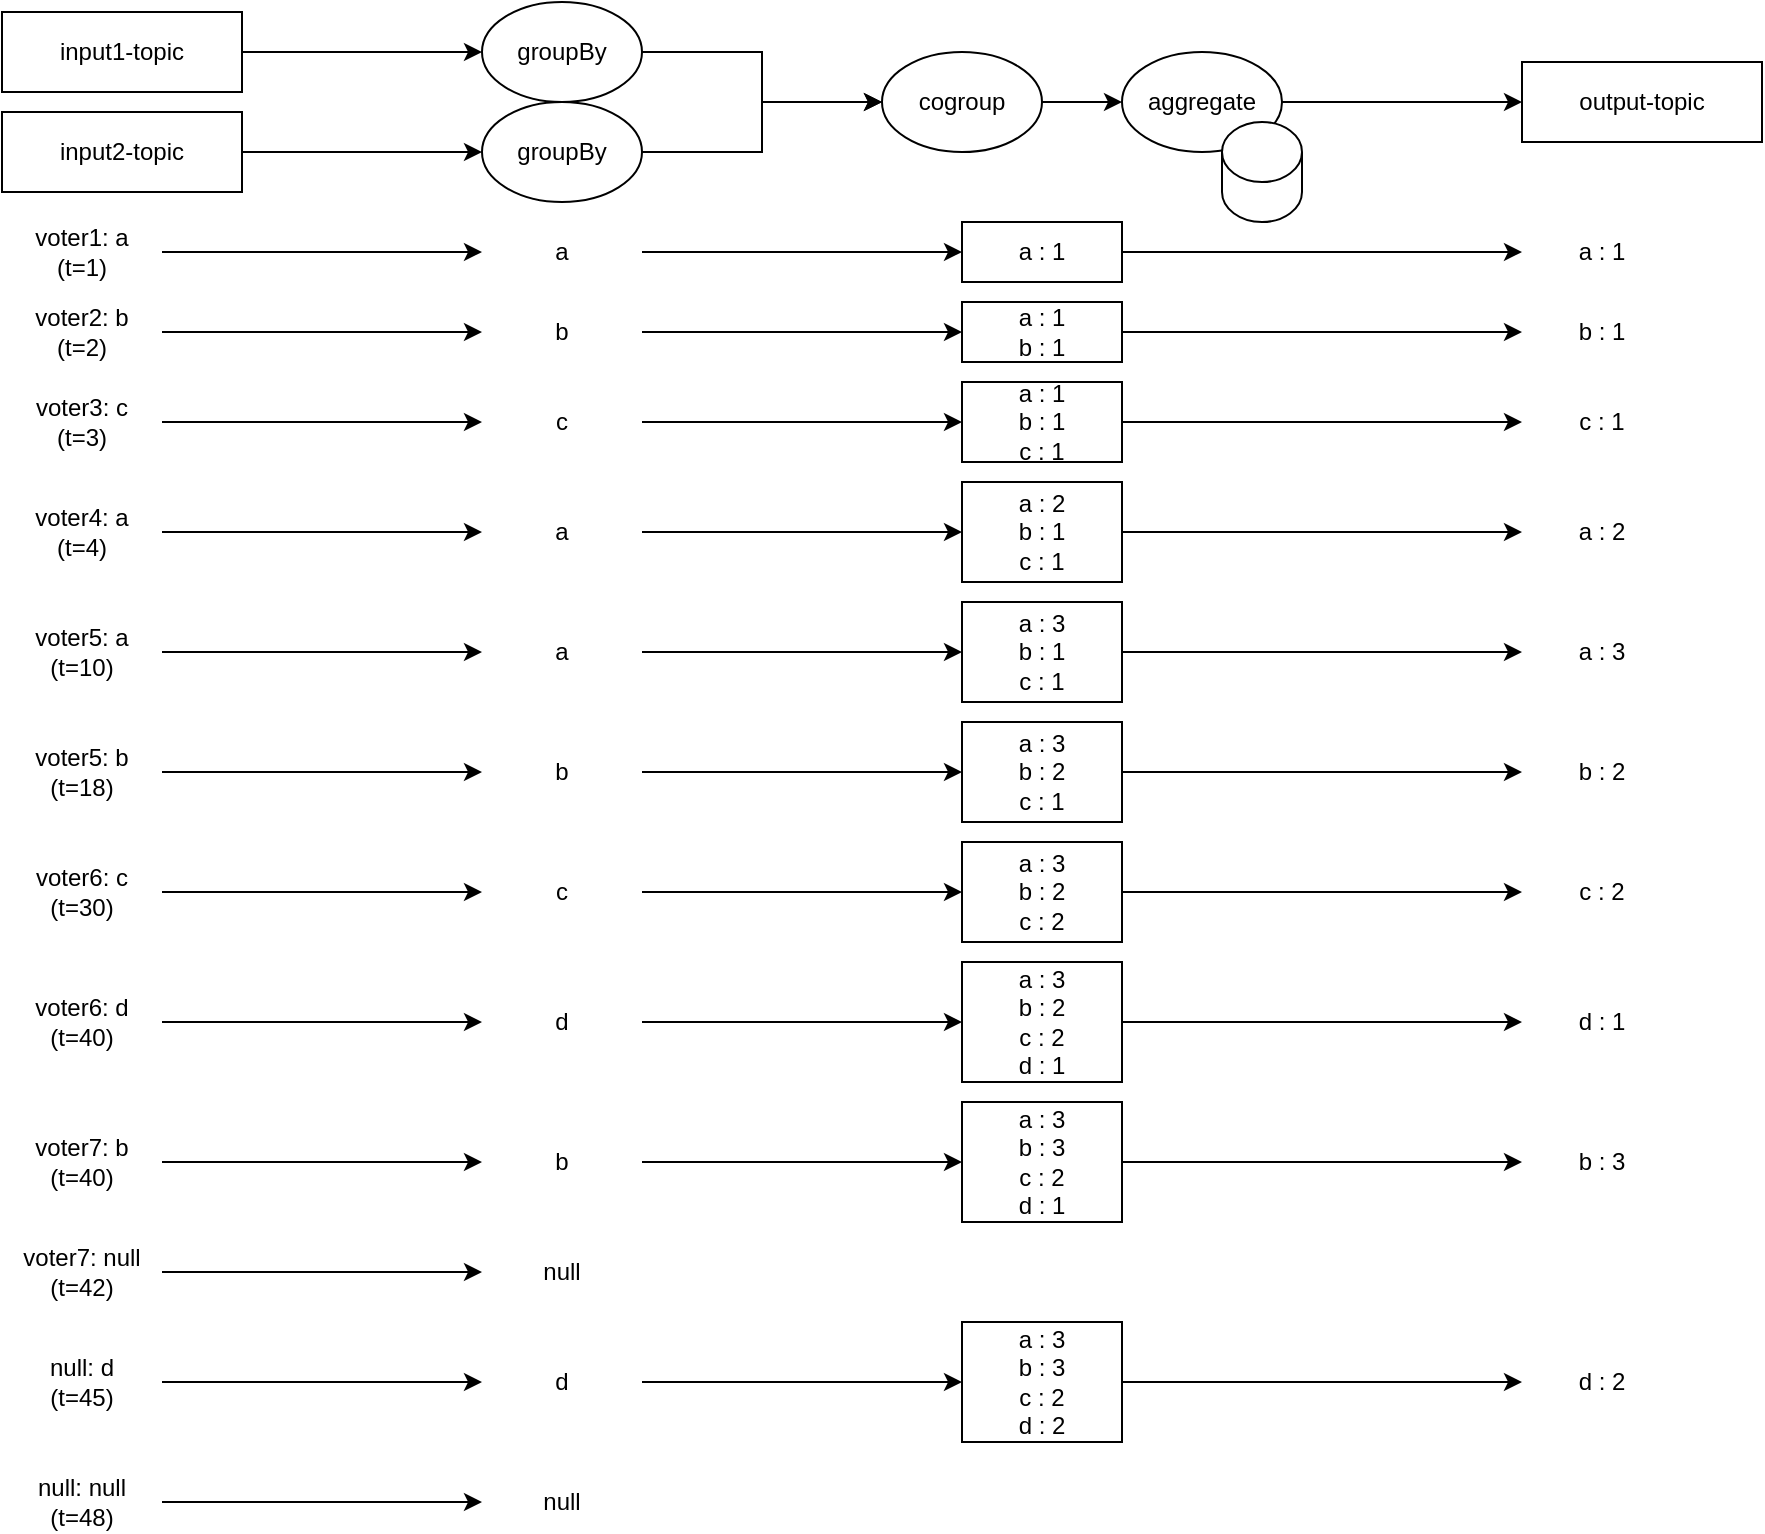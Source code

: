 <mxfile version="24.7.17">
  <diagram name="페이지-1" id="8g5Zn0wMJFjncriXSSx3">
    <mxGraphModel dx="524" dy="995" grid="1" gridSize="10" guides="1" tooltips="1" connect="1" arrows="1" fold="1" page="1" pageScale="1" pageWidth="1169" pageHeight="827" math="0" shadow="0">
      <root>
        <mxCell id="0" />
        <mxCell id="1" parent="0" />
        <mxCell id="Aqq_Bgm-5_LAsRGmrGGg-91" style="edgeStyle=orthogonalEdgeStyle;rounded=0;orthogonalLoop=1;jettySize=auto;html=1;entryX=0;entryY=0.5;entryDx=0;entryDy=0;" edge="1" parent="1" source="Aqq_Bgm-5_LAsRGmrGGg-92" target="Aqq_Bgm-5_LAsRGmrGGg-178">
          <mxGeometry relative="1" as="geometry" />
        </mxCell>
        <mxCell id="Aqq_Bgm-5_LAsRGmrGGg-92" value="&lt;div&gt;&lt;font&gt;input1-topic&lt;/font&gt;&lt;/div&gt;" style="rounded=0;whiteSpace=wrap;html=1;strokeColor=#000000;fontColor=#000000;" vertex="1" parent="1">
          <mxGeometry x="90" y="145" width="120" height="40" as="geometry" />
        </mxCell>
        <mxCell id="Aqq_Bgm-5_LAsRGmrGGg-93" style="edgeStyle=orthogonalEdgeStyle;rounded=0;orthogonalLoop=1;jettySize=auto;html=1;entryX=0;entryY=0.5;entryDx=0;entryDy=0;" edge="1" parent="1" source="Aqq_Bgm-5_LAsRGmrGGg-94" target="Aqq_Bgm-5_LAsRGmrGGg-180">
          <mxGeometry relative="1" as="geometry" />
        </mxCell>
        <mxCell id="Aqq_Bgm-5_LAsRGmrGGg-94" value="&lt;font&gt;groupBy&lt;/font&gt;" style="ellipse;whiteSpace=wrap;html=1;strokeColor=#000000;fontColor=#000000;" vertex="1" parent="1">
          <mxGeometry x="330" y="190" width="80" height="50" as="geometry" />
        </mxCell>
        <mxCell id="Aqq_Bgm-5_LAsRGmrGGg-95" style="edgeStyle=orthogonalEdgeStyle;rounded=0;orthogonalLoop=1;jettySize=auto;html=1;entryX=0;entryY=0.5;entryDx=0;entryDy=0;" edge="1" parent="1" source="Aqq_Bgm-5_LAsRGmrGGg-96" target="Aqq_Bgm-5_LAsRGmrGGg-98">
          <mxGeometry relative="1" as="geometry" />
        </mxCell>
        <mxCell id="Aqq_Bgm-5_LAsRGmrGGg-96" value="&lt;font&gt;aggregate&lt;/font&gt;" style="ellipse;whiteSpace=wrap;html=1;strokeColor=#000000;fontColor=#000000;" vertex="1" parent="1">
          <mxGeometry x="650" y="165" width="80" height="50" as="geometry" />
        </mxCell>
        <mxCell id="Aqq_Bgm-5_LAsRGmrGGg-97" value="" style="shape=cylinder3;whiteSpace=wrap;html=1;boundedLbl=1;backgroundOutline=1;size=15;" vertex="1" parent="1">
          <mxGeometry x="700" y="200" width="40" height="50" as="geometry" />
        </mxCell>
        <mxCell id="Aqq_Bgm-5_LAsRGmrGGg-98" value="&lt;div&gt;&lt;font&gt;output-topic&lt;/font&gt;&lt;/div&gt;" style="rounded=0;whiteSpace=wrap;html=1;strokeColor=#000000;fontColor=#000000;" vertex="1" parent="1">
          <mxGeometry x="850" y="170" width="120" height="40" as="geometry" />
        </mxCell>
        <mxCell id="Aqq_Bgm-5_LAsRGmrGGg-99" style="edgeStyle=orthogonalEdgeStyle;rounded=0;orthogonalLoop=1;jettySize=auto;html=1;entryX=0;entryY=0.5;entryDx=0;entryDy=0;" edge="1" parent="1" source="Aqq_Bgm-5_LAsRGmrGGg-100" target="Aqq_Bgm-5_LAsRGmrGGg-102">
          <mxGeometry relative="1" as="geometry" />
        </mxCell>
        <mxCell id="Aqq_Bgm-5_LAsRGmrGGg-100" value="voter1: a&lt;div&gt;(t=1)&lt;/div&gt;" style="text;html=1;align=center;verticalAlign=middle;whiteSpace=wrap;rounded=0;fontColor=#000000;" vertex="1" parent="1">
          <mxGeometry x="90" y="250" width="80" height="30" as="geometry" />
        </mxCell>
        <mxCell id="Aqq_Bgm-5_LAsRGmrGGg-101" style="edgeStyle=orthogonalEdgeStyle;rounded=0;orthogonalLoop=1;jettySize=auto;html=1;" edge="1" parent="1" source="Aqq_Bgm-5_LAsRGmrGGg-102" target="Aqq_Bgm-5_LAsRGmrGGg-104">
          <mxGeometry relative="1" as="geometry" />
        </mxCell>
        <mxCell id="Aqq_Bgm-5_LAsRGmrGGg-102" value="a" style="text;html=1;align=center;verticalAlign=middle;whiteSpace=wrap;rounded=0;fontColor=#000000;" vertex="1" parent="1">
          <mxGeometry x="330" y="250" width="80" height="30" as="geometry" />
        </mxCell>
        <mxCell id="Aqq_Bgm-5_LAsRGmrGGg-103" style="edgeStyle=orthogonalEdgeStyle;rounded=0;orthogonalLoop=1;jettySize=auto;html=1;entryX=0;entryY=0.5;entryDx=0;entryDy=0;" edge="1" parent="1" source="Aqq_Bgm-5_LAsRGmrGGg-104" target="Aqq_Bgm-5_LAsRGmrGGg-105">
          <mxGeometry relative="1" as="geometry" />
        </mxCell>
        <mxCell id="Aqq_Bgm-5_LAsRGmrGGg-104" value="a : 1" style="text;html=1;align=center;verticalAlign=middle;whiteSpace=wrap;rounded=0;fontColor=#000000;strokeColor=default;" vertex="1" parent="1">
          <mxGeometry x="570" y="250" width="80" height="30" as="geometry" />
        </mxCell>
        <mxCell id="Aqq_Bgm-5_LAsRGmrGGg-105" value="a : 1" style="text;html=1;align=center;verticalAlign=middle;whiteSpace=wrap;rounded=0;fontColor=#000000;" vertex="1" parent="1">
          <mxGeometry x="850" y="250" width="80" height="30" as="geometry" />
        </mxCell>
        <mxCell id="Aqq_Bgm-5_LAsRGmrGGg-106" style="edgeStyle=orthogonalEdgeStyle;rounded=0;orthogonalLoop=1;jettySize=auto;html=1;entryX=0;entryY=0.5;entryDx=0;entryDy=0;" edge="1" parent="1" source="Aqq_Bgm-5_LAsRGmrGGg-107" target="Aqq_Bgm-5_LAsRGmrGGg-109">
          <mxGeometry relative="1" as="geometry" />
        </mxCell>
        <mxCell id="Aqq_Bgm-5_LAsRGmrGGg-107" value="voter2: b&lt;div&gt;(t=2)&lt;/div&gt;" style="text;html=1;align=center;verticalAlign=middle;whiteSpace=wrap;rounded=0;fontColor=#000000;" vertex="1" parent="1">
          <mxGeometry x="90" y="290" width="80" height="30" as="geometry" />
        </mxCell>
        <mxCell id="Aqq_Bgm-5_LAsRGmrGGg-108" style="edgeStyle=orthogonalEdgeStyle;rounded=0;orthogonalLoop=1;jettySize=auto;html=1;" edge="1" parent="1" source="Aqq_Bgm-5_LAsRGmrGGg-109" target="Aqq_Bgm-5_LAsRGmrGGg-111">
          <mxGeometry relative="1" as="geometry" />
        </mxCell>
        <mxCell id="Aqq_Bgm-5_LAsRGmrGGg-109" value="b" style="text;html=1;align=center;verticalAlign=middle;whiteSpace=wrap;rounded=0;fontColor=#000000;" vertex="1" parent="1">
          <mxGeometry x="330" y="290" width="80" height="30" as="geometry" />
        </mxCell>
        <mxCell id="Aqq_Bgm-5_LAsRGmrGGg-110" style="edgeStyle=orthogonalEdgeStyle;rounded=0;orthogonalLoop=1;jettySize=auto;html=1;entryX=0;entryY=0.5;entryDx=0;entryDy=0;" edge="1" parent="1" source="Aqq_Bgm-5_LAsRGmrGGg-111" target="Aqq_Bgm-5_LAsRGmrGGg-112">
          <mxGeometry relative="1" as="geometry" />
        </mxCell>
        <mxCell id="Aqq_Bgm-5_LAsRGmrGGg-111" value="a : 1&lt;div&gt;b : 1&lt;/div&gt;" style="text;html=1;align=center;verticalAlign=middle;whiteSpace=wrap;rounded=0;fontColor=#000000;strokeColor=default;" vertex="1" parent="1">
          <mxGeometry x="570" y="290" width="80" height="30" as="geometry" />
        </mxCell>
        <mxCell id="Aqq_Bgm-5_LAsRGmrGGg-112" value="b : 1" style="text;html=1;align=center;verticalAlign=middle;whiteSpace=wrap;rounded=0;fontColor=#000000;" vertex="1" parent="1">
          <mxGeometry x="850" y="290" width="80" height="30" as="geometry" />
        </mxCell>
        <mxCell id="Aqq_Bgm-5_LAsRGmrGGg-113" style="edgeStyle=orthogonalEdgeStyle;rounded=0;orthogonalLoop=1;jettySize=auto;html=1;entryX=0;entryY=0.5;entryDx=0;entryDy=0;" edge="1" parent="1" source="Aqq_Bgm-5_LAsRGmrGGg-114" target="Aqq_Bgm-5_LAsRGmrGGg-116">
          <mxGeometry relative="1" as="geometry" />
        </mxCell>
        <mxCell id="Aqq_Bgm-5_LAsRGmrGGg-114" value="voter3: c&lt;div&gt;(t=3)&lt;/div&gt;" style="text;html=1;align=center;verticalAlign=middle;whiteSpace=wrap;rounded=0;fontColor=#000000;" vertex="1" parent="1">
          <mxGeometry x="90" y="335" width="80" height="30" as="geometry" />
        </mxCell>
        <mxCell id="Aqq_Bgm-5_LAsRGmrGGg-115" style="edgeStyle=orthogonalEdgeStyle;rounded=0;orthogonalLoop=1;jettySize=auto;html=1;" edge="1" parent="1" source="Aqq_Bgm-5_LAsRGmrGGg-116" target="Aqq_Bgm-5_LAsRGmrGGg-118">
          <mxGeometry relative="1" as="geometry" />
        </mxCell>
        <mxCell id="Aqq_Bgm-5_LAsRGmrGGg-116" value="c" style="text;html=1;align=center;verticalAlign=middle;whiteSpace=wrap;rounded=0;fontColor=#000000;" vertex="1" parent="1">
          <mxGeometry x="330" y="335" width="80" height="30" as="geometry" />
        </mxCell>
        <mxCell id="Aqq_Bgm-5_LAsRGmrGGg-117" style="edgeStyle=orthogonalEdgeStyle;rounded=0;orthogonalLoop=1;jettySize=auto;html=1;entryX=0;entryY=0.5;entryDx=0;entryDy=0;" edge="1" parent="1" source="Aqq_Bgm-5_LAsRGmrGGg-118" target="Aqq_Bgm-5_LAsRGmrGGg-119">
          <mxGeometry relative="1" as="geometry" />
        </mxCell>
        <mxCell id="Aqq_Bgm-5_LAsRGmrGGg-118" value="a : 1&lt;div&gt;b : 1&lt;/div&gt;&lt;div&gt;c : 1&lt;/div&gt;" style="text;html=1;align=center;verticalAlign=middle;whiteSpace=wrap;rounded=0;fontColor=#000000;strokeColor=default;" vertex="1" parent="1">
          <mxGeometry x="570" y="330" width="80" height="40" as="geometry" />
        </mxCell>
        <mxCell id="Aqq_Bgm-5_LAsRGmrGGg-119" value="c : 1" style="text;html=1;align=center;verticalAlign=middle;whiteSpace=wrap;rounded=0;fontColor=#000000;" vertex="1" parent="1">
          <mxGeometry x="850" y="335" width="80" height="30" as="geometry" />
        </mxCell>
        <mxCell id="Aqq_Bgm-5_LAsRGmrGGg-120" style="edgeStyle=orthogonalEdgeStyle;rounded=0;orthogonalLoop=1;jettySize=auto;html=1;entryX=0;entryY=0.5;entryDx=0;entryDy=0;" edge="1" parent="1" source="Aqq_Bgm-5_LAsRGmrGGg-121" target="Aqq_Bgm-5_LAsRGmrGGg-123">
          <mxGeometry relative="1" as="geometry" />
        </mxCell>
        <mxCell id="Aqq_Bgm-5_LAsRGmrGGg-121" value="voter4: a&lt;div&gt;(t=4)&lt;/div&gt;" style="text;html=1;align=center;verticalAlign=middle;whiteSpace=wrap;rounded=0;fontColor=#000000;" vertex="1" parent="1">
          <mxGeometry x="90" y="390" width="80" height="30" as="geometry" />
        </mxCell>
        <mxCell id="Aqq_Bgm-5_LAsRGmrGGg-122" style="edgeStyle=orthogonalEdgeStyle;rounded=0;orthogonalLoop=1;jettySize=auto;html=1;" edge="1" parent="1" source="Aqq_Bgm-5_LAsRGmrGGg-123" target="Aqq_Bgm-5_LAsRGmrGGg-125">
          <mxGeometry relative="1" as="geometry" />
        </mxCell>
        <mxCell id="Aqq_Bgm-5_LAsRGmrGGg-123" value="a" style="text;html=1;align=center;verticalAlign=middle;whiteSpace=wrap;rounded=0;fontColor=#000000;" vertex="1" parent="1">
          <mxGeometry x="330" y="390" width="80" height="30" as="geometry" />
        </mxCell>
        <mxCell id="Aqq_Bgm-5_LAsRGmrGGg-124" style="edgeStyle=orthogonalEdgeStyle;rounded=0;orthogonalLoop=1;jettySize=auto;html=1;entryX=0;entryY=0.5;entryDx=0;entryDy=0;" edge="1" parent="1" source="Aqq_Bgm-5_LAsRGmrGGg-125" target="Aqq_Bgm-5_LAsRGmrGGg-126">
          <mxGeometry relative="1" as="geometry" />
        </mxCell>
        <mxCell id="Aqq_Bgm-5_LAsRGmrGGg-125" value="a : 2&lt;div&gt;b : 1&lt;/div&gt;&lt;div&gt;c : 1&lt;/div&gt;" style="text;html=1;align=center;verticalAlign=middle;whiteSpace=wrap;rounded=0;fontColor=#000000;strokeColor=default;" vertex="1" parent="1">
          <mxGeometry x="570" y="380" width="80" height="50" as="geometry" />
        </mxCell>
        <mxCell id="Aqq_Bgm-5_LAsRGmrGGg-126" value="a : 2" style="text;html=1;align=center;verticalAlign=middle;whiteSpace=wrap;rounded=0;fontColor=#000000;" vertex="1" parent="1">
          <mxGeometry x="850" y="390" width="80" height="30" as="geometry" />
        </mxCell>
        <mxCell id="Aqq_Bgm-5_LAsRGmrGGg-127" style="edgeStyle=orthogonalEdgeStyle;rounded=0;orthogonalLoop=1;jettySize=auto;html=1;entryX=0;entryY=0.5;entryDx=0;entryDy=0;" edge="1" parent="1" source="Aqq_Bgm-5_LAsRGmrGGg-128" target="Aqq_Bgm-5_LAsRGmrGGg-130">
          <mxGeometry relative="1" as="geometry" />
        </mxCell>
        <mxCell id="Aqq_Bgm-5_LAsRGmrGGg-128" value="voter5: a&lt;div&gt;(t=10)&lt;/div&gt;" style="text;html=1;align=center;verticalAlign=middle;whiteSpace=wrap;rounded=0;fontColor=#000000;" vertex="1" parent="1">
          <mxGeometry x="90" y="450" width="80" height="30" as="geometry" />
        </mxCell>
        <mxCell id="Aqq_Bgm-5_LAsRGmrGGg-129" style="edgeStyle=orthogonalEdgeStyle;rounded=0;orthogonalLoop=1;jettySize=auto;html=1;" edge="1" parent="1" source="Aqq_Bgm-5_LAsRGmrGGg-130" target="Aqq_Bgm-5_LAsRGmrGGg-132">
          <mxGeometry relative="1" as="geometry" />
        </mxCell>
        <mxCell id="Aqq_Bgm-5_LAsRGmrGGg-130" value="a" style="text;html=1;align=center;verticalAlign=middle;whiteSpace=wrap;rounded=0;fontColor=#000000;" vertex="1" parent="1">
          <mxGeometry x="330" y="450" width="80" height="30" as="geometry" />
        </mxCell>
        <mxCell id="Aqq_Bgm-5_LAsRGmrGGg-131" style="edgeStyle=orthogonalEdgeStyle;rounded=0;orthogonalLoop=1;jettySize=auto;html=1;entryX=0;entryY=0.5;entryDx=0;entryDy=0;" edge="1" parent="1" source="Aqq_Bgm-5_LAsRGmrGGg-132" target="Aqq_Bgm-5_LAsRGmrGGg-133">
          <mxGeometry relative="1" as="geometry" />
        </mxCell>
        <mxCell id="Aqq_Bgm-5_LAsRGmrGGg-132" value="a : 3&lt;div&gt;b : 1&lt;/div&gt;&lt;div&gt;c : 1&lt;/div&gt;" style="text;html=1;align=center;verticalAlign=middle;whiteSpace=wrap;rounded=0;fontColor=#000000;strokeColor=default;" vertex="1" parent="1">
          <mxGeometry x="570" y="440" width="80" height="50" as="geometry" />
        </mxCell>
        <mxCell id="Aqq_Bgm-5_LAsRGmrGGg-133" value="a : 3" style="text;html=1;align=center;verticalAlign=middle;whiteSpace=wrap;rounded=0;fontColor=#000000;" vertex="1" parent="1">
          <mxGeometry x="850" y="450" width="80" height="30" as="geometry" />
        </mxCell>
        <mxCell id="Aqq_Bgm-5_LAsRGmrGGg-134" style="edgeStyle=orthogonalEdgeStyle;rounded=0;orthogonalLoop=1;jettySize=auto;html=1;entryX=0;entryY=0.5;entryDx=0;entryDy=0;" edge="1" parent="1" source="Aqq_Bgm-5_LAsRGmrGGg-135" target="Aqq_Bgm-5_LAsRGmrGGg-137">
          <mxGeometry relative="1" as="geometry" />
        </mxCell>
        <mxCell id="Aqq_Bgm-5_LAsRGmrGGg-135" value="voter5: b&lt;div&gt;(t=18)&lt;/div&gt;" style="text;html=1;align=center;verticalAlign=middle;whiteSpace=wrap;rounded=0;fontColor=#000000;" vertex="1" parent="1">
          <mxGeometry x="90" y="510" width="80" height="30" as="geometry" />
        </mxCell>
        <mxCell id="Aqq_Bgm-5_LAsRGmrGGg-136" style="edgeStyle=orthogonalEdgeStyle;rounded=0;orthogonalLoop=1;jettySize=auto;html=1;" edge="1" parent="1" source="Aqq_Bgm-5_LAsRGmrGGg-137" target="Aqq_Bgm-5_LAsRGmrGGg-139">
          <mxGeometry relative="1" as="geometry" />
        </mxCell>
        <mxCell id="Aqq_Bgm-5_LAsRGmrGGg-137" value="b" style="text;html=1;align=center;verticalAlign=middle;whiteSpace=wrap;rounded=0;fontColor=#000000;" vertex="1" parent="1">
          <mxGeometry x="330" y="510" width="80" height="30" as="geometry" />
        </mxCell>
        <mxCell id="Aqq_Bgm-5_LAsRGmrGGg-138" style="edgeStyle=orthogonalEdgeStyle;rounded=0;orthogonalLoop=1;jettySize=auto;html=1;entryX=0;entryY=0.5;entryDx=0;entryDy=0;" edge="1" parent="1" source="Aqq_Bgm-5_LAsRGmrGGg-139" target="Aqq_Bgm-5_LAsRGmrGGg-140">
          <mxGeometry relative="1" as="geometry" />
        </mxCell>
        <mxCell id="Aqq_Bgm-5_LAsRGmrGGg-139" value="a : 3&lt;div&gt;b : 2&lt;/div&gt;&lt;div&gt;c : 1&lt;/div&gt;" style="text;html=1;align=center;verticalAlign=middle;whiteSpace=wrap;rounded=0;fontColor=#000000;strokeColor=default;" vertex="1" parent="1">
          <mxGeometry x="570" y="500" width="80" height="50" as="geometry" />
        </mxCell>
        <mxCell id="Aqq_Bgm-5_LAsRGmrGGg-140" value="b : 2" style="text;html=1;align=center;verticalAlign=middle;whiteSpace=wrap;rounded=0;fontColor=#000000;" vertex="1" parent="1">
          <mxGeometry x="850" y="510" width="80" height="30" as="geometry" />
        </mxCell>
        <mxCell id="Aqq_Bgm-5_LAsRGmrGGg-141" style="edgeStyle=orthogonalEdgeStyle;rounded=0;orthogonalLoop=1;jettySize=auto;html=1;entryX=0;entryY=0.5;entryDx=0;entryDy=0;" edge="1" parent="1" source="Aqq_Bgm-5_LAsRGmrGGg-142" target="Aqq_Bgm-5_LAsRGmrGGg-144">
          <mxGeometry relative="1" as="geometry" />
        </mxCell>
        <mxCell id="Aqq_Bgm-5_LAsRGmrGGg-142" value="voter6: c&lt;div&gt;(t=30)&lt;/div&gt;" style="text;html=1;align=center;verticalAlign=middle;whiteSpace=wrap;rounded=0;fontColor=#000000;" vertex="1" parent="1">
          <mxGeometry x="90" y="570" width="80" height="30" as="geometry" />
        </mxCell>
        <mxCell id="Aqq_Bgm-5_LAsRGmrGGg-143" style="edgeStyle=orthogonalEdgeStyle;rounded=0;orthogonalLoop=1;jettySize=auto;html=1;" edge="1" parent="1" source="Aqq_Bgm-5_LAsRGmrGGg-144" target="Aqq_Bgm-5_LAsRGmrGGg-146">
          <mxGeometry relative="1" as="geometry" />
        </mxCell>
        <mxCell id="Aqq_Bgm-5_LAsRGmrGGg-144" value="c" style="text;html=1;align=center;verticalAlign=middle;whiteSpace=wrap;rounded=0;fontColor=#000000;" vertex="1" parent="1">
          <mxGeometry x="330" y="570" width="80" height="30" as="geometry" />
        </mxCell>
        <mxCell id="Aqq_Bgm-5_LAsRGmrGGg-145" style="edgeStyle=orthogonalEdgeStyle;rounded=0;orthogonalLoop=1;jettySize=auto;html=1;entryX=0;entryY=0.5;entryDx=0;entryDy=0;" edge="1" parent="1" source="Aqq_Bgm-5_LAsRGmrGGg-146" target="Aqq_Bgm-5_LAsRGmrGGg-147">
          <mxGeometry relative="1" as="geometry" />
        </mxCell>
        <mxCell id="Aqq_Bgm-5_LAsRGmrGGg-146" value="a : 3&lt;div&gt;b : 2&lt;/div&gt;&lt;div&gt;c : 2&lt;/div&gt;" style="text;html=1;align=center;verticalAlign=middle;whiteSpace=wrap;rounded=0;fontColor=#000000;strokeColor=default;" vertex="1" parent="1">
          <mxGeometry x="570" y="560" width="80" height="50" as="geometry" />
        </mxCell>
        <mxCell id="Aqq_Bgm-5_LAsRGmrGGg-147" value="c : 2" style="text;html=1;align=center;verticalAlign=middle;whiteSpace=wrap;rounded=0;fontColor=#000000;" vertex="1" parent="1">
          <mxGeometry x="850" y="570" width="80" height="30" as="geometry" />
        </mxCell>
        <mxCell id="Aqq_Bgm-5_LAsRGmrGGg-148" style="edgeStyle=orthogonalEdgeStyle;rounded=0;orthogonalLoop=1;jettySize=auto;html=1;entryX=0;entryY=0.5;entryDx=0;entryDy=0;" edge="1" parent="1" source="Aqq_Bgm-5_LAsRGmrGGg-149" target="Aqq_Bgm-5_LAsRGmrGGg-151">
          <mxGeometry relative="1" as="geometry" />
        </mxCell>
        <mxCell id="Aqq_Bgm-5_LAsRGmrGGg-149" value="voter6: d&lt;div&gt;(t=40)&lt;/div&gt;" style="text;html=1;align=center;verticalAlign=middle;whiteSpace=wrap;rounded=0;fontColor=#000000;" vertex="1" parent="1">
          <mxGeometry x="90" y="635" width="80" height="30" as="geometry" />
        </mxCell>
        <mxCell id="Aqq_Bgm-5_LAsRGmrGGg-150" style="edgeStyle=orthogonalEdgeStyle;rounded=0;orthogonalLoop=1;jettySize=auto;html=1;" edge="1" parent="1" source="Aqq_Bgm-5_LAsRGmrGGg-151" target="Aqq_Bgm-5_LAsRGmrGGg-153">
          <mxGeometry relative="1" as="geometry" />
        </mxCell>
        <mxCell id="Aqq_Bgm-5_LAsRGmrGGg-151" value="d" style="text;html=1;align=center;verticalAlign=middle;whiteSpace=wrap;rounded=0;fontColor=#000000;" vertex="1" parent="1">
          <mxGeometry x="330" y="635" width="80" height="30" as="geometry" />
        </mxCell>
        <mxCell id="Aqq_Bgm-5_LAsRGmrGGg-152" style="edgeStyle=orthogonalEdgeStyle;rounded=0;orthogonalLoop=1;jettySize=auto;html=1;entryX=0;entryY=0.5;entryDx=0;entryDy=0;" edge="1" parent="1" source="Aqq_Bgm-5_LAsRGmrGGg-153" target="Aqq_Bgm-5_LAsRGmrGGg-154">
          <mxGeometry relative="1" as="geometry" />
        </mxCell>
        <mxCell id="Aqq_Bgm-5_LAsRGmrGGg-153" value="a : 3&lt;div&gt;b : 2&lt;/div&gt;&lt;div&gt;c : 2&lt;/div&gt;&lt;div&gt;d : 1&lt;/div&gt;" style="text;html=1;align=center;verticalAlign=middle;whiteSpace=wrap;rounded=0;fontColor=#000000;strokeColor=default;" vertex="1" parent="1">
          <mxGeometry x="570" y="620" width="80" height="60" as="geometry" />
        </mxCell>
        <mxCell id="Aqq_Bgm-5_LAsRGmrGGg-154" value="d : 1" style="text;html=1;align=center;verticalAlign=middle;whiteSpace=wrap;rounded=0;fontColor=#000000;" vertex="1" parent="1">
          <mxGeometry x="850" y="635" width="80" height="30" as="geometry" />
        </mxCell>
        <mxCell id="Aqq_Bgm-5_LAsRGmrGGg-155" style="edgeStyle=orthogonalEdgeStyle;rounded=0;orthogonalLoop=1;jettySize=auto;html=1;entryX=0;entryY=0.5;entryDx=0;entryDy=0;" edge="1" parent="1" source="Aqq_Bgm-5_LAsRGmrGGg-156" target="Aqq_Bgm-5_LAsRGmrGGg-158">
          <mxGeometry relative="1" as="geometry" />
        </mxCell>
        <mxCell id="Aqq_Bgm-5_LAsRGmrGGg-156" value="voter7: b&lt;div&gt;(t=40)&lt;/div&gt;" style="text;html=1;align=center;verticalAlign=middle;whiteSpace=wrap;rounded=0;fontColor=#000000;" vertex="1" parent="1">
          <mxGeometry x="90" y="705" width="80" height="30" as="geometry" />
        </mxCell>
        <mxCell id="Aqq_Bgm-5_LAsRGmrGGg-157" style="edgeStyle=orthogonalEdgeStyle;rounded=0;orthogonalLoop=1;jettySize=auto;html=1;" edge="1" parent="1" source="Aqq_Bgm-5_LAsRGmrGGg-158" target="Aqq_Bgm-5_LAsRGmrGGg-160">
          <mxGeometry relative="1" as="geometry" />
        </mxCell>
        <mxCell id="Aqq_Bgm-5_LAsRGmrGGg-158" value="b" style="text;html=1;align=center;verticalAlign=middle;whiteSpace=wrap;rounded=0;fontColor=#000000;" vertex="1" parent="1">
          <mxGeometry x="330" y="705" width="80" height="30" as="geometry" />
        </mxCell>
        <mxCell id="Aqq_Bgm-5_LAsRGmrGGg-159" style="edgeStyle=orthogonalEdgeStyle;rounded=0;orthogonalLoop=1;jettySize=auto;html=1;entryX=0;entryY=0.5;entryDx=0;entryDy=0;" edge="1" parent="1" source="Aqq_Bgm-5_LAsRGmrGGg-160" target="Aqq_Bgm-5_LAsRGmrGGg-161">
          <mxGeometry relative="1" as="geometry" />
        </mxCell>
        <mxCell id="Aqq_Bgm-5_LAsRGmrGGg-160" value="a : 3&lt;div&gt;b : 3&lt;/div&gt;&lt;div&gt;c : 2&lt;/div&gt;&lt;div&gt;d : 1&lt;/div&gt;" style="text;html=1;align=center;verticalAlign=middle;whiteSpace=wrap;rounded=0;fontColor=#000000;strokeColor=default;" vertex="1" parent="1">
          <mxGeometry x="570" y="690" width="80" height="60" as="geometry" />
        </mxCell>
        <mxCell id="Aqq_Bgm-5_LAsRGmrGGg-161" value="b : 3" style="text;html=1;align=center;verticalAlign=middle;whiteSpace=wrap;rounded=0;fontColor=#000000;" vertex="1" parent="1">
          <mxGeometry x="850" y="705" width="80" height="30" as="geometry" />
        </mxCell>
        <mxCell id="Aqq_Bgm-5_LAsRGmrGGg-162" style="edgeStyle=orthogonalEdgeStyle;rounded=0;orthogonalLoop=1;jettySize=auto;html=1;entryX=0;entryY=0.5;entryDx=0;entryDy=0;" edge="1" parent="1" source="Aqq_Bgm-5_LAsRGmrGGg-163" target="Aqq_Bgm-5_LAsRGmrGGg-164">
          <mxGeometry relative="1" as="geometry" />
        </mxCell>
        <mxCell id="Aqq_Bgm-5_LAsRGmrGGg-163" value="voter7: null&lt;div&gt;(t=42)&lt;/div&gt;" style="text;html=1;align=center;verticalAlign=middle;whiteSpace=wrap;rounded=0;fontColor=#000000;" vertex="1" parent="1">
          <mxGeometry x="90" y="760" width="80" height="30" as="geometry" />
        </mxCell>
        <mxCell id="Aqq_Bgm-5_LAsRGmrGGg-164" value="null" style="text;html=1;align=center;verticalAlign=middle;whiteSpace=wrap;rounded=0;fontColor=#000000;" vertex="1" parent="1">
          <mxGeometry x="330" y="760" width="80" height="30" as="geometry" />
        </mxCell>
        <mxCell id="Aqq_Bgm-5_LAsRGmrGGg-165" style="edgeStyle=orthogonalEdgeStyle;rounded=0;orthogonalLoop=1;jettySize=auto;html=1;entryX=0;entryY=0.5;entryDx=0;entryDy=0;" edge="1" parent="1" source="Aqq_Bgm-5_LAsRGmrGGg-166" target="Aqq_Bgm-5_LAsRGmrGGg-168">
          <mxGeometry relative="1" as="geometry" />
        </mxCell>
        <mxCell id="Aqq_Bgm-5_LAsRGmrGGg-166" value="null: d&lt;div&gt;(t=45)&lt;/div&gt;" style="text;html=1;align=center;verticalAlign=middle;whiteSpace=wrap;rounded=0;fontColor=#000000;" vertex="1" parent="1">
          <mxGeometry x="90" y="815" width="80" height="30" as="geometry" />
        </mxCell>
        <mxCell id="Aqq_Bgm-5_LAsRGmrGGg-167" style="edgeStyle=orthogonalEdgeStyle;rounded=0;orthogonalLoop=1;jettySize=auto;html=1;entryX=0;entryY=0.5;entryDx=0;entryDy=0;" edge="1" parent="1" source="Aqq_Bgm-5_LAsRGmrGGg-168" target="Aqq_Bgm-5_LAsRGmrGGg-170">
          <mxGeometry relative="1" as="geometry" />
        </mxCell>
        <mxCell id="Aqq_Bgm-5_LAsRGmrGGg-168" value="d" style="text;html=1;align=center;verticalAlign=middle;whiteSpace=wrap;rounded=0;fontColor=#000000;" vertex="1" parent="1">
          <mxGeometry x="330" y="815" width="80" height="30" as="geometry" />
        </mxCell>
        <mxCell id="Aqq_Bgm-5_LAsRGmrGGg-169" style="edgeStyle=orthogonalEdgeStyle;rounded=0;orthogonalLoop=1;jettySize=auto;html=1;entryX=0;entryY=0.5;entryDx=0;entryDy=0;" edge="1" parent="1" source="Aqq_Bgm-5_LAsRGmrGGg-170" target="Aqq_Bgm-5_LAsRGmrGGg-171">
          <mxGeometry relative="1" as="geometry" />
        </mxCell>
        <mxCell id="Aqq_Bgm-5_LAsRGmrGGg-170" value="a : 3&lt;div&gt;b : 3&lt;/div&gt;&lt;div&gt;c : 2&lt;/div&gt;&lt;div&gt;d : 2&lt;/div&gt;" style="text;html=1;align=center;verticalAlign=middle;whiteSpace=wrap;rounded=0;fontColor=#000000;strokeColor=default;" vertex="1" parent="1">
          <mxGeometry x="570" y="800" width="80" height="60" as="geometry" />
        </mxCell>
        <mxCell id="Aqq_Bgm-5_LAsRGmrGGg-171" value="d : 2" style="text;html=1;align=center;verticalAlign=middle;whiteSpace=wrap;rounded=0;fontColor=#000000;" vertex="1" parent="1">
          <mxGeometry x="850" y="815" width="80" height="30" as="geometry" />
        </mxCell>
        <mxCell id="Aqq_Bgm-5_LAsRGmrGGg-172" style="edgeStyle=orthogonalEdgeStyle;rounded=0;orthogonalLoop=1;jettySize=auto;html=1;entryX=0;entryY=0.5;entryDx=0;entryDy=0;" edge="1" parent="1" source="Aqq_Bgm-5_LAsRGmrGGg-173" target="Aqq_Bgm-5_LAsRGmrGGg-174">
          <mxGeometry relative="1" as="geometry" />
        </mxCell>
        <mxCell id="Aqq_Bgm-5_LAsRGmrGGg-173" value="null: null&lt;div&gt;(t=48)&lt;/div&gt;" style="text;html=1;align=center;verticalAlign=middle;whiteSpace=wrap;rounded=0;fontColor=#000000;" vertex="1" parent="1">
          <mxGeometry x="90" y="875" width="80" height="30" as="geometry" />
        </mxCell>
        <mxCell id="Aqq_Bgm-5_LAsRGmrGGg-174" value="null" style="text;html=1;align=center;verticalAlign=middle;whiteSpace=wrap;rounded=0;fontColor=#000000;" vertex="1" parent="1">
          <mxGeometry x="330" y="875" width="80" height="30" as="geometry" />
        </mxCell>
        <mxCell id="Aqq_Bgm-5_LAsRGmrGGg-175" style="edgeStyle=orthogonalEdgeStyle;rounded=0;orthogonalLoop=1;jettySize=auto;html=1;entryX=0;entryY=0.5;entryDx=0;entryDy=0;" edge="1" parent="1" source="Aqq_Bgm-5_LAsRGmrGGg-176" target="Aqq_Bgm-5_LAsRGmrGGg-94">
          <mxGeometry relative="1" as="geometry" />
        </mxCell>
        <mxCell id="Aqq_Bgm-5_LAsRGmrGGg-176" value="&lt;div&gt;&lt;font&gt;input2-topic&lt;/font&gt;&lt;/div&gt;" style="rounded=0;whiteSpace=wrap;html=1;strokeColor=#000000;fontColor=#000000;" vertex="1" parent="1">
          <mxGeometry x="90" y="195" width="120" height="40" as="geometry" />
        </mxCell>
        <mxCell id="Aqq_Bgm-5_LAsRGmrGGg-177" style="edgeStyle=orthogonalEdgeStyle;rounded=0;orthogonalLoop=1;jettySize=auto;html=1;entryX=0;entryY=0.5;entryDx=0;entryDy=0;" edge="1" parent="1" source="Aqq_Bgm-5_LAsRGmrGGg-178" target="Aqq_Bgm-5_LAsRGmrGGg-180">
          <mxGeometry relative="1" as="geometry" />
        </mxCell>
        <mxCell id="Aqq_Bgm-5_LAsRGmrGGg-178" value="&lt;font&gt;groupBy&lt;/font&gt;" style="ellipse;whiteSpace=wrap;html=1;strokeColor=#000000;fontColor=#000000;" vertex="1" parent="1">
          <mxGeometry x="330" y="140" width="80" height="50" as="geometry" />
        </mxCell>
        <mxCell id="Aqq_Bgm-5_LAsRGmrGGg-179" style="edgeStyle=orthogonalEdgeStyle;rounded=0;orthogonalLoop=1;jettySize=auto;html=1;entryX=0;entryY=0.5;entryDx=0;entryDy=0;" edge="1" parent="1" source="Aqq_Bgm-5_LAsRGmrGGg-180" target="Aqq_Bgm-5_LAsRGmrGGg-96">
          <mxGeometry relative="1" as="geometry" />
        </mxCell>
        <mxCell id="Aqq_Bgm-5_LAsRGmrGGg-180" value="&lt;font&gt;cogroup&lt;/font&gt;" style="ellipse;whiteSpace=wrap;html=1;strokeColor=#000000;fontColor=#000000;" vertex="1" parent="1">
          <mxGeometry x="530" y="165" width="80" height="50" as="geometry" />
        </mxCell>
      </root>
    </mxGraphModel>
  </diagram>
</mxfile>
